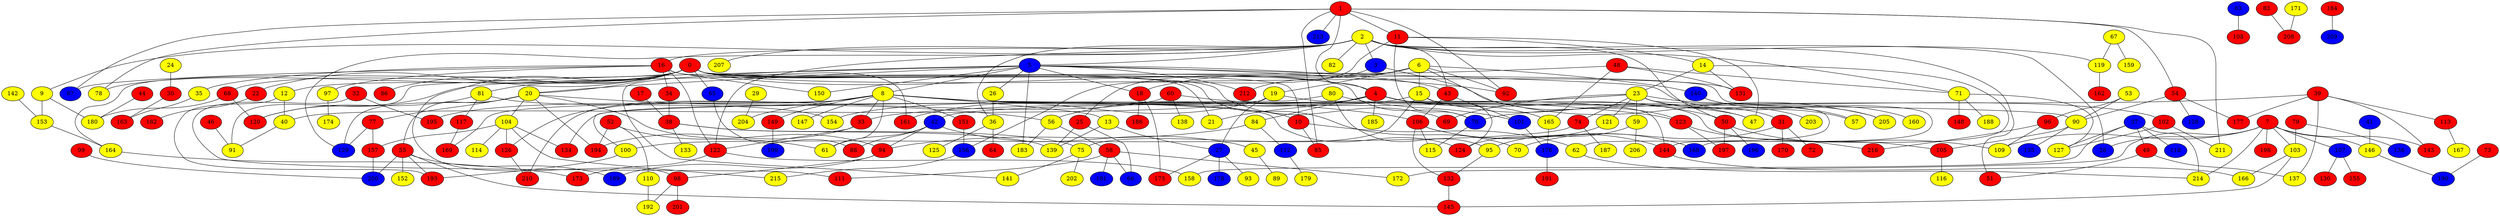 graph {
0 [style = filled fillcolor = red];
1 [style = filled fillcolor = red];
2 [style = filled fillcolor = yellow];
3 [style = filled fillcolor = blue];
4 [style = filled fillcolor = red];
5 [style = filled fillcolor = blue];
6 [style = filled fillcolor = yellow];
7 [style = filled fillcolor = red];
8 [style = filled fillcolor = yellow];
9 [style = filled fillcolor = yellow];
10 [style = filled fillcolor = red];
11 [style = filled fillcolor = red];
12 [style = filled fillcolor = yellow];
13 [style = filled fillcolor = yellow];
14 [style = filled fillcolor = yellow];
15 [style = filled fillcolor = yellow];
16 [style = filled fillcolor = red];
17 [style = filled fillcolor = red];
18 [style = filled fillcolor = red];
19 [style = filled fillcolor = yellow];
20 [style = filled fillcolor = yellow];
21 [style = filled fillcolor = yellow];
22 [style = filled fillcolor = red];
23 [style = filled fillcolor = yellow];
24 [style = filled fillcolor = yellow];
25 [style = filled fillcolor = red];
26 [style = filled fillcolor = yellow];
27 [style = filled fillcolor = blue];
28 [style = filled fillcolor = blue];
29 [style = filled fillcolor = yellow];
30 [style = filled fillcolor = red];
31 [style = filled fillcolor = red];
32 [style = filled fillcolor = red];
33 [style = filled fillcolor = red];
34 [style = filled fillcolor = red];
35 [style = filled fillcolor = yellow];
36 [style = filled fillcolor = yellow];
37 [style = filled fillcolor = blue];
38 [style = filled fillcolor = red];
39 [style = filled fillcolor = red];
40 [style = filled fillcolor = yellow];
41 [style = filled fillcolor = blue];
42 [style = filled fillcolor = blue];
43 [style = filled fillcolor = red];
44 [style = filled fillcolor = red];
45 [style = filled fillcolor = yellow];
46 [style = filled fillcolor = red];
47 [style = filled fillcolor = yellow];
48 [style = filled fillcolor = red];
49 [style = filled fillcolor = red];
50 [style = filled fillcolor = red];
51 [style = filled fillcolor = red];
52 [style = filled fillcolor = red];
53 [style = filled fillcolor = yellow];
54 [style = filled fillcolor = red];
55 [style = filled fillcolor = red];
56 [style = filled fillcolor = yellow];
57 [style = filled fillcolor = yellow];
58 [style = filled fillcolor = red];
59 [style = filled fillcolor = yellow];
60 [style = filled fillcolor = red];
61 [style = filled fillcolor = yellow];
62 [style = filled fillcolor = yellow];
63 [style = filled fillcolor = blue];
64 [style = filled fillcolor = red];
65 [style = filled fillcolor = blue];
66 [style = filled fillcolor = blue];
67 [style = filled fillcolor = yellow];
68 [style = filled fillcolor = red];
69 [style = filled fillcolor = red];
70 [style = filled fillcolor = yellow];
71 [style = filled fillcolor = yellow];
72 [style = filled fillcolor = red];
73 [style = filled fillcolor = red];
74 [style = filled fillcolor = red];
75 [style = filled fillcolor = yellow];
76 [style = filled fillcolor = blue];
77 [style = filled fillcolor = red];
78 [style = filled fillcolor = yellow];
79 [style = filled fillcolor = red];
80 [style = filled fillcolor = yellow];
81 [style = filled fillcolor = yellow];
82 [style = filled fillcolor = yellow];
83 [style = filled fillcolor = red];
84 [style = filled fillcolor = yellow];
85 [style = filled fillcolor = red];
86 [style = filled fillcolor = red];
87 [style = filled fillcolor = blue];
88 [style = filled fillcolor = red];
89 [style = filled fillcolor = yellow];
90 [style = filled fillcolor = yellow];
91 [style = filled fillcolor = yellow];
92 [style = filled fillcolor = red];
93 [style = filled fillcolor = yellow];
94 [style = filled fillcolor = red];
95 [style = filled fillcolor = yellow];
96 [style = filled fillcolor = red];
97 [style = filled fillcolor = yellow];
98 [style = filled fillcolor = red];
99 [style = filled fillcolor = red];
100 [style = filled fillcolor = yellow];
101 [style = filled fillcolor = blue];
102 [style = filled fillcolor = red];
103 [style = filled fillcolor = yellow];
104 [style = filled fillcolor = yellow];
105 [style = filled fillcolor = red];
106 [style = filled fillcolor = red];
107 [style = filled fillcolor = blue];
108 [style = filled fillcolor = red];
109 [style = filled fillcolor = yellow];
110 [style = filled fillcolor = yellow];
111 [style = filled fillcolor = red];
112 [style = filled fillcolor = blue];
113 [style = filled fillcolor = red];
114 [style = filled fillcolor = yellow];
115 [style = filled fillcolor = yellow];
116 [style = filled fillcolor = yellow];
117 [style = filled fillcolor = red];
118 [style = filled fillcolor = blue];
119 [style = filled fillcolor = yellow];
120 [style = filled fillcolor = red];
121 [style = filled fillcolor = yellow];
122 [style = filled fillcolor = red];
123 [style = filled fillcolor = red];
124 [style = filled fillcolor = red];
125 [style = filled fillcolor = yellow];
126 [style = filled fillcolor = red];
127 [style = filled fillcolor = yellow];
128 [style = filled fillcolor = blue];
129 [style = filled fillcolor = blue];
130 [style = filled fillcolor = red];
131 [style = filled fillcolor = red];
132 [style = filled fillcolor = red];
133 [style = filled fillcolor = yellow];
134 [style = filled fillcolor = red];
135 [style = filled fillcolor = blue];
136 [style = filled fillcolor = blue];
137 [style = filled fillcolor = yellow];
138 [style = filled fillcolor = yellow];
139 [style = filled fillcolor = yellow];
140 [style = filled fillcolor = blue];
141 [style = filled fillcolor = yellow];
142 [style = filled fillcolor = yellow];
143 [style = filled fillcolor = red];
144 [style = filled fillcolor = red];
145 [style = filled fillcolor = red];
146 [style = filled fillcolor = yellow];
147 [style = filled fillcolor = yellow];
148 [style = filled fillcolor = red];
149 [style = filled fillcolor = red];
150 [style = filled fillcolor = yellow];
151 [style = filled fillcolor = red];
152 [style = filled fillcolor = yellow];
153 [style = filled fillcolor = yellow];
154 [style = filled fillcolor = yellow];
155 [style = filled fillcolor = red];
156 [style = filled fillcolor = blue];
157 [style = filled fillcolor = red];
158 [style = filled fillcolor = yellow];
159 [style = filled fillcolor = yellow];
160 [style = filled fillcolor = yellow];
161 [style = filled fillcolor = red];
162 [style = filled fillcolor = red];
163 [style = filled fillcolor = red];
164 [style = filled fillcolor = yellow];
165 [style = filled fillcolor = yellow];
166 [style = filled fillcolor = yellow];
167 [style = filled fillcolor = yellow];
168 [style = filled fillcolor = blue];
169 [style = filled fillcolor = red];
170 [style = filled fillcolor = red];
171 [style = filled fillcolor = yellow];
172 [style = filled fillcolor = yellow];
173 [style = filled fillcolor = red];
174 [style = filled fillcolor = yellow];
175 [style = filled fillcolor = red];
176 [style = filled fillcolor = blue];
177 [style = filled fillcolor = red];
178 [style = filled fillcolor = blue];
179 [style = filled fillcolor = yellow];
180 [style = filled fillcolor = yellow];
181 [style = filled fillcolor = blue];
182 [style = filled fillcolor = red];
183 [style = filled fillcolor = yellow];
184 [style = filled fillcolor = red];
185 [style = filled fillcolor = yellow];
186 [style = filled fillcolor = red];
187 [style = filled fillcolor = yellow];
188 [style = filled fillcolor = yellow];
189 [style = filled fillcolor = blue];
190 [style = filled fillcolor = blue];
191 [style = filled fillcolor = red];
192 [style = filled fillcolor = yellow];
193 [style = filled fillcolor = red];
194 [style = filled fillcolor = red];
195 [style = filled fillcolor = red];
196 [style = filled fillcolor = blue];
197 [style = filled fillcolor = red];
198 [style = filled fillcolor = red];
199 [style = filled fillcolor = blue];
200 [style = filled fillcolor = blue];
201 [style = filled fillcolor = red];
202 [style = filled fillcolor = yellow];
203 [style = filled fillcolor = yellow];
204 [style = filled fillcolor = yellow];
205 [style = filled fillcolor = yellow];
206 [style = filled fillcolor = yellow];
207 [style = filled fillcolor = yellow];
208 [style = filled fillcolor = red];
209 [style = filled fillcolor = blue];
210 [style = filled fillcolor = red];
211 [style = filled fillcolor = yellow];
212 [style = filled fillcolor = red];
213 [style = filled fillcolor = blue];
214 [style = filled fillcolor = yellow];
215 [style = filled fillcolor = yellow];
216 [style = filled fillcolor = red];
0 -- 20;
0 -- 12;
0 -- 10;
0 -- 4;
0 -- 21;
0 -- 22;
0 -- 65;
0 -- 68;
0 -- 69;
0 -- 70;
0 -- 78;
0 -- 81;
0 -- 86;
0 -- 98;
0 -- 131;
0 -- 144;
0 -- 161;
0 -- 164;
1 -- 4;
1 -- 11;
1 -- 54;
1 -- 78;
1 -- 85;
1 -- 87;
1 -- 92;
1 -- 211;
1 -- 213;
2 -- 3;
2 -- 5;
2 -- 9;
2 -- 16;
2 -- 28;
2 -- 36;
2 -- 43;
2 -- 50;
2 -- 51;
2 -- 71;
2 -- 82;
2 -- 119;
2 -- 122;
2 -- 129;
2 -- 207;
3 -- 205;
3 -- 212;
4 -- 21;
4 -- 47;
4 -- 50;
4 -- 56;
4 -- 84;
4 -- 105;
4 -- 134;
4 -- 165;
4 -- 185;
5 -- 8;
5 -- 18;
5 -- 20;
5 -- 26;
5 -- 43;
5 -- 57;
5 -- 91;
5 -- 92;
5 -- 141;
5 -- 150;
5 -- 183;
5 -- 212;
6 -- 15;
6 -- 18;
6 -- 19;
6 -- 25;
6 -- 92;
6 -- 123;
6 -- 140;
7 -- 28;
7 -- 103;
7 -- 107;
7 -- 109;
7 -- 143;
7 -- 146;
7 -- 172;
7 -- 198;
7 -- 214;
8 -- 10;
8 -- 13;
8 -- 33;
8 -- 61;
8 -- 90;
8 -- 106;
8 -- 124;
8 -- 147;
8 -- 149;
8 -- 151;
8 -- 169;
8 -- 195;
8 -- 204;
8 -- 210;
9 -- 153;
9 -- 180;
10 -- 62;
10 -- 85;
11 -- 14;
11 -- 47;
11 -- 76;
11 -- 156;
12 -- 40;
12 -- 193;
13 -- 27;
13 -- 139;
14 -- 23;
14 -- 131;
14 -- 168;
15 -- 47;
15 -- 75;
15 -- 124;
15 -- 154;
16 -- 34;
16 -- 35;
16 -- 76;
16 -- 87;
16 -- 97;
16 -- 122;
16 -- 150;
17 -- 38;
18 -- 175;
18 -- 186;
19 -- 27;
19 -- 40;
19 -- 144;
19 -- 161;
20 -- 55;
20 -- 56;
20 -- 77;
20 -- 94;
20 -- 104;
20 -- 129;
20 -- 194;
22 -- 182;
23 -- 31;
23 -- 33;
23 -- 42;
23 -- 57;
23 -- 59;
23 -- 62;
23 -- 69;
23 -- 74;
23 -- 102;
23 -- 121;
23 -- 203;
24 -- 30;
25 -- 66;
25 -- 139;
26 -- 36;
27 -- 93;
27 -- 175;
27 -- 178;
29 -- 204;
30 -- 163;
31 -- 70;
31 -- 72;
31 -- 170;
32 -- 111;
32 -- 195;
33 -- 122;
33 -- 194;
34 -- 38;
35 -- 163;
36 -- 64;
36 -- 125;
37 -- 49;
37 -- 118;
37 -- 127;
37 -- 158;
37 -- 214;
38 -- 75;
38 -- 133;
38 -- 139;
39 -- 76;
39 -- 113;
39 -- 137;
39 -- 143;
39 -- 177;
40 -- 91;
41 -- 146;
42 -- 45;
42 -- 61;
42 -- 88;
42 -- 94;
43 -- 101;
43 -- 106;
44 -- 180;
45 -- 89;
46 -- 91;
48 -- 71;
48 -- 120;
48 -- 131;
48 -- 165;
49 -- 51;
49 -- 137;
50 -- 109;
50 -- 196;
50 -- 197;
52 -- 61;
52 -- 110;
52 -- 194;
53 -- 90;
53 -- 96;
54 -- 90;
54 -- 128;
54 -- 177;
55 -- 145;
55 -- 152;
55 -- 189;
55 -- 193;
55 -- 200;
56 -- 58;
56 -- 183;
58 -- 66;
58 -- 111;
58 -- 172;
58 -- 181;
59 -- 95;
59 -- 206;
60 -- 123;
60 -- 126;
60 -- 138;
62 -- 214;
63 -- 108;
65 -- 88;
67 -- 119;
67 -- 159;
68 -- 120;
68 -- 180;
71 -- 127;
71 -- 148;
71 -- 188;
73 -- 190;
74 -- 100;
74 -- 187;
75 -- 141;
75 -- 202;
76 -- 115;
77 -- 129;
77 -- 157;
79 -- 103;
79 -- 136;
80 -- 95;
80 -- 100;
80 -- 101;
81 -- 117;
81 -- 120;
81 -- 154;
83 -- 208;
84 -- 94;
84 -- 112;
90 -- 105;
90 -- 135;
94 -- 98;
94 -- 189;
95 -- 132;
96 -- 109;
96 -- 216;
97 -- 174;
98 -- 192;
98 -- 201;
99 -- 200;
100 -- 193;
101 -- 176;
102 -- 127;
102 -- 211;
103 -- 145;
103 -- 166;
104 -- 114;
104 -- 126;
104 -- 134;
104 -- 157;
104 -- 215;
105 -- 116;
106 -- 115;
106 -- 132;
106 -- 144;
106 -- 168;
107 -- 130;
107 -- 155;
110 -- 192;
112 -- 179;
113 -- 167;
117 -- 169;
119 -- 162;
121 -- 124;
122 -- 158;
122 -- 173;
123 -- 197;
123 -- 216;
126 -- 210;
132 -- 145;
140 -- 160;
140 -- 205;
142 -- 153;
144 -- 166;
146 -- 190;
149 -- 199;
151 -- 156;
153 -- 164;
156 -- 215;
157 -- 200;
164 -- 173;
165 -- 176;
171 -- 208;
176 -- 191;
184 -- 209;
}
